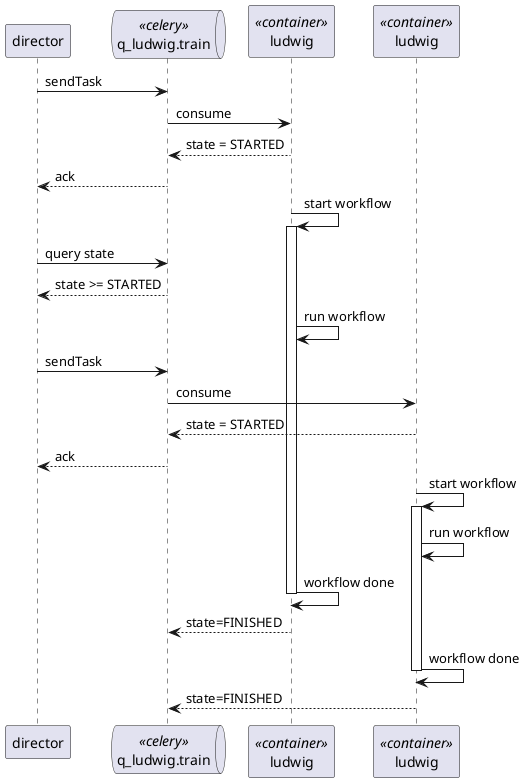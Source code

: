 @startuml

participant "director" as dir
queue "q_ludwig.train" as q <<celery>>
participant "ludwig" as ludwig <<container>>
participant "ludwig" as ludwig2 <<container>>

' 1st task call
dir -> q: sendTask
q -> ludwig: consume
return state = STARTED
q --> dir: ack
ludwig -> ludwig: start workflow
activate ludwig

' query state
dir -> q: query state
q --> dir: state >= STARTED

ludwig -> ludwig: run workflow

' 2nd task call
dir -> q: sendTask
q -> ludwig2: consume
ludwig2 --> q: state = STARTED
q --> dir: ack
ludwig2 -> ludwig2: start workflow
activate ludwig2
ludwig2 -> ludwig2: run workflow

ludwig -> ludwig: workflow done
deactivate ludwig
ludwig --> q: state=FINISHED

ludwig2 -> ludwig2: workflow done
deactivate ludwig2
ludwig2 --> q: state=FINISHED

@enduml
